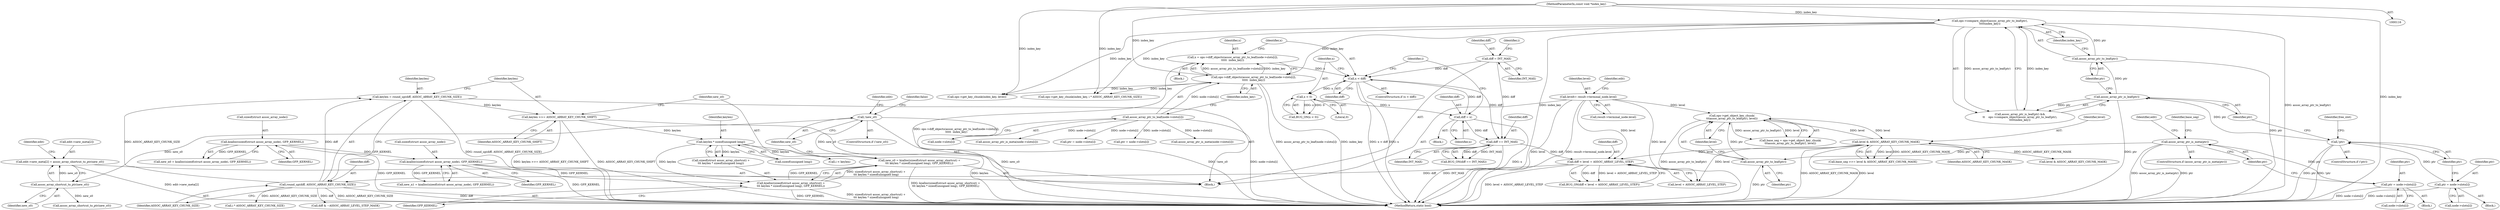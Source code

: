 digraph "0_linux_ea6789980fdaa610d7eb63602c746bf6ec70cd2b@array" {
"1000934" [label="(Call,edit->new_meta[2] = assoc_array_shortcut_to_ptr(new_s0))"];
"1000940" [label="(Call,assoc_array_shortcut_to_ptr(new_s0))"];
"1000930" [label="(Call,!new_s0)"];
"1000918" [label="(Call,new_s0 = kzalloc(sizeof(struct assoc_array_shortcut) +\n\t\t\t keylen * sizeof(unsigned long), GFP_KERNEL))"];
"1000920" [label="(Call,kzalloc(sizeof(struct assoc_array_shortcut) +\n\t\t\t keylen * sizeof(unsigned long), GFP_KERNEL))"];
"1000924" [label="(Call,keylen * sizeof(unsigned long))"];
"1000915" [label="(Call,keylen >>= ASSOC_ARRAY_KEY_CHUNK_SHIFT)"];
"1000910" [label="(Call,keylen = round_up(diff, ASSOC_ARRAY_KEY_CHUNK_SIZE))"];
"1000912" [label="(Call,round_up(diff, ASSOC_ARRAY_KEY_CHUNK_SIZE))"];
"1000905" [label="(Call,diff < level + ASSOC_ARRAY_LEVEL_STEP)"];
"1000901" [label="(Call,diff == INT_MAX)"];
"1000889" [label="(Call,x < diff)"];
"1000878" [label="(Call,x = ops->diff_objects(assoc_array_ptr_to_leaf(node->slots[i]),\n\t\t\t\t\t  index_key))"];
"1000880" [label="(Call,ops->diff_objects(assoc_array_ptr_to_leaf(node->slots[i]),\n\t\t\t\t\t  index_key))"];
"1000881" [label="(Call,assoc_array_ptr_to_leaf(node->slots[i]))"];
"1000202" [label="(Call,ops->compare_object(assoc_array_ptr_to_leaf(ptr),\n\t\t\t\t\tindex_key))"];
"1000203" [label="(Call,assoc_array_ptr_to_leaf(ptr))"];
"1000200" [label="(Call,assoc_array_ptr_is_leaf(ptr))"];
"1000191" [label="(Call,!ptr)"];
"1000183" [label="(Call,ptr = node->slots[i])"];
"1000119" [label="(MethodParameterIn,const void *index_key)"];
"1000864" [label="(Call,diff = INT_MAX)"];
"1000897" [label="(Call,diff = x)"];
"1000894" [label="(Call,x < 0)"];
"1000148" [label="(Call,level\t= result->terminal_node.level)"];
"1000345" [label="(Call,level & ASSOC_ARRAY_KEY_CHUNK_MASK)"];
"1000339" [label="(Call,ops->get_object_key_chunk(\n\t\t\tassoc_array_ptr_to_leaf(ptr), level))"];
"1000340" [label="(Call,assoc_array_ptr_to_leaf(ptr))"];
"1000323" [label="(Call,assoc_array_ptr_is_meta(ptr))"];
"1000315" [label="(Call,ptr = node->slots[i])"];
"1000283" [label="(Call,kzalloc(sizeof(struct assoc_array_node), GFP_KERNEL))"];
"1000264" [label="(Call,kzalloc(sizeof(struct assoc_array_node), GFP_KERNEL))"];
"1000919" [label="(Identifier,new_s0)"];
"1000182" [label="(Block,)"];
"1001065" [label="(Call,ptr = node->slots[i])"];
"1000315" [label="(Call,ptr = node->slots[i])"];
"1000930" [label="(Call,!new_s0)"];
"1000314" [label="(Block,)"];
"1000866" [label="(Identifier,INT_MAX)"];
"1001112" [label="(MethodReturn,static bool)"];
"1001094" [label="(Call,ops->get_key_chunk(index_key, level))"];
"1000920" [label="(Call,kzalloc(sizeof(struct assoc_array_shortcut) +\n\t\t\t keylen * sizeof(unsigned long), GFP_KERNEL))"];
"1000747" [label="(Call,ptr = node->slots[i])"];
"1000346" [label="(Identifier,level)"];
"1000950" [label="(Call,assoc_array_shortcut_to_ptr(new_s0))"];
"1000265" [label="(Call,sizeof(struct assoc_array_node))"];
"1000905" [label="(Call,diff < level + ASSOC_ARRAY_LEVEL_STEP)"];
"1000904" [label="(Call,BUG_ON(diff < level + ASSOC_ARRAY_LEVEL_STEP))"];
"1000195" [label="(Identifier,free_slot)"];
"1000946" [label="(Identifier,edit)"];
"1000893" [label="(Call,BUG_ON(x < 0))"];
"1000906" [label="(Identifier,diff)"];
"1000887" [label="(Identifier,index_key)"];
"1000924" [label="(Call,keylen * sizeof(unsigned long))"];
"1000897" [label="(Call,diff = x)"];
"1000929" [label="(ControlStructure,if (!new_s0))"];
"1000911" [label="(Identifier,keylen)"];
"1001036" [label="(Call,level & ASSOC_ARRAY_KEY_CHUNK_MASK)"];
"1000940" [label="(Call,assoc_array_shortcut_to_ptr(new_s0))"];
"1000205" [label="(Identifier,index_key)"];
"1000890" [label="(Identifier,x)"];
"1000323" [label="(Call,assoc_array_ptr_is_meta(ptr))"];
"1000340" [label="(Call,assoc_array_ptr_to_leaf(ptr))"];
"1000546" [label="(Call,assoc_array_ptr_is_meta(node->slots[i]))"];
"1000119" [label="(MethodParameterIn,const void *index_key)"];
"1000918" [label="(Call,new_s0 = kzalloc(sizeof(struct assoc_array_shortcut) +\n\t\t\t keylen * sizeof(unsigned long), GFP_KERNEL))"];
"1000876" [label="(Block,)"];
"1000200" [label="(Call,assoc_array_ptr_is_leaf(ptr))"];
"1000264" [label="(Call,kzalloc(sizeof(struct assoc_array_node), GFP_KERNEL))"];
"1000341" [label="(Identifier,ptr)"];
"1000917" [label="(Identifier,ASSOC_ARRAY_KEY_CHUNK_SHIFT)"];
"1000925" [label="(Identifier,keylen)"];
"1000869" [label="(Identifier,i)"];
"1000149" [label="(Identifier,level)"];
"1000933" [label="(Identifier,false)"];
"1000192" [label="(Identifier,ptr)"];
"1000343" [label="(Call,base_seg >>= level & ASSOC_ARRAY_KEY_CHUNK_MASK)"];
"1000910" [label="(Call,keylen = round_up(diff, ASSOC_ARRAY_KEY_CHUNK_SIZE))"];
"1000889" [label="(Call,x < diff)"];
"1000941" [label="(Identifier,new_s0)"];
"1000926" [label="(Call,sizeof(unsigned long))"];
"1000914" [label="(Identifier,ASSOC_ARRAY_KEY_CHUNK_SIZE)"];
"1000894" [label="(Call,x < 0)"];
"1000901" [label="(Call,diff == INT_MAX)"];
"1000891" [label="(Identifier,diff)"];
"1000345" [label="(Call,level & ASSOC_ARRAY_KEY_CHUNK_MASK)"];
"1000281" [label="(Call,new_n1 = kzalloc(sizeof(struct assoc_array_node), GFP_KERNEL))"];
"1000934" [label="(Call,edit->new_meta[2] = assoc_array_shortcut_to_ptr(new_s0))"];
"1000204" [label="(Identifier,ptr)"];
"1000880" [label="(Call,ops->diff_objects(assoc_array_ptr_to_leaf(node->slots[i]),\n\t\t\t\t\t  index_key))"];
"1000190" [label="(ControlStructure,if (!ptr))"];
"1000915" [label="(Call,keylen >>= ASSOC_ARRAY_KEY_CHUNK_SHIFT)"];
"1000875" [label="(Identifier,i)"];
"1000337" [label="(Call,base_seg = ops->get_object_key_chunk(\n\t\t\tassoc_array_ptr_to_leaf(ptr), level))"];
"1000902" [label="(Identifier,diff)"];
"1000148" [label="(Call,level\t= result->terminal_node.level)"];
"1000183" [label="(Call,ptr = node->slots[i])"];
"1000888" [label="(ControlStructure,if (x < diff))"];
"1000931" [label="(Identifier,new_s0)"];
"1000937" [label="(Identifier,edit)"];
"1000864" [label="(Call,diff = INT_MAX)"];
"1000347" [label="(Identifier,ASSOC_ARRAY_KEY_CHUNK_MASK)"];
"1000329" [label="(Identifier,edit)"];
"1000896" [label="(Literal,0)"];
"1000338" [label="(Identifier,base_seg)"];
"1000283" [label="(Call,kzalloc(sizeof(struct assoc_array_node), GFP_KERNEL))"];
"1000317" [label="(Call,node->slots[i])"];
"1000150" [label="(Call,result->terminal_node.level)"];
"1001027" [label="(Call,ops->get_key_chunk(index_key, i * ASSOC_ARRAY_KEY_CHUNK_SIZE))"];
"1000158" [label="(Identifier,edit)"];
"1000262" [label="(Call,new_n0 = kzalloc(sizeof(struct assoc_array_node), GFP_KERNEL))"];
"1000916" [label="(Identifier,keylen)"];
"1000912" [label="(Call,round_up(diff, ASSOC_ARRAY_KEY_CHUNK_SIZE))"];
"1000121" [label="(Block,)"];
"1000865" [label="(Identifier,diff)"];
"1000342" [label="(Identifier,level)"];
"1000324" [label="(Identifier,ptr)"];
"1000913" [label="(Identifier,diff)"];
"1000881" [label="(Call,assoc_array_ptr_to_leaf(node->slots[i]))"];
"1000316" [label="(Identifier,ptr)"];
"1000903" [label="(Identifier,INT_MAX)"];
"1000267" [label="(Identifier,GFP_KERNEL)"];
"1000191" [label="(Call,!ptr)"];
"1000900" [label="(Call,BUG_ON(diff == INT_MAX))"];
"1000284" [label="(Call,sizeof(struct assoc_array_node))"];
"1000286" [label="(Identifier,GFP_KERNEL)"];
"1000184" [label="(Identifier,ptr)"];
"1000898" [label="(Identifier,diff)"];
"1001029" [label="(Call,i * ASSOC_ARRAY_KEY_CHUNK_SIZE)"];
"1001001" [label="(Call,diff & ~ASSOC_ARRAY_LEVEL_STEP_MASK)"];
"1000203" [label="(Call,assoc_array_ptr_to_leaf(ptr))"];
"1000879" [label="(Identifier,x)"];
"1000935" [label="(Call,edit->new_meta[2])"];
"1000892" [label="(Block,)"];
"1000907" [label="(Call,level + ASSOC_ARRAY_LEVEL_STEP)"];
"1000878" [label="(Call,x = ops->diff_objects(assoc_array_ptr_to_leaf(node->slots[i]),\n\t\t\t\t\t  index_key))"];
"1000895" [label="(Identifier,x)"];
"1000882" [label="(Call,node->slots[i])"];
"1000322" [label="(ControlStructure,if (assoc_array_ptr_is_meta(ptr)))"];
"1000202" [label="(Call,ops->compare_object(assoc_array_ptr_to_leaf(ptr),\n\t\t\t\t\tindex_key))"];
"1001016" [label="(Call,i < keylen)"];
"1000921" [label="(Call,sizeof(struct assoc_array_shortcut) +\n\t\t\t keylen * sizeof(unsigned long))"];
"1000201" [label="(Identifier,ptr)"];
"1000928" [label="(Identifier,GFP_KERNEL)"];
"1000339" [label="(Call,ops->get_object_key_chunk(\n\t\t\tassoc_array_ptr_to_leaf(ptr), level))"];
"1000185" [label="(Call,node->slots[i])"];
"1000199" [label="(Call,assoc_array_ptr_is_leaf(ptr) &&\n\t\t    ops->compare_object(assoc_array_ptr_to_leaf(ptr),\n\t\t\t\t\tindex_key))"];
"1000899" [label="(Identifier,x)"];
"1000605" [label="(Call,assoc_array_ptr_is_meta(node->slots[i]))"];
"1000934" -> "1000121"  [label="AST: "];
"1000934" -> "1000940"  [label="CFG: "];
"1000935" -> "1000934"  [label="AST: "];
"1000940" -> "1000934"  [label="AST: "];
"1000946" -> "1000934"  [label="CFG: "];
"1000934" -> "1001112"  [label="DDG: edit->new_meta[2]"];
"1000940" -> "1000934"  [label="DDG: new_s0"];
"1000940" -> "1000941"  [label="CFG: "];
"1000941" -> "1000940"  [label="AST: "];
"1000930" -> "1000940"  [label="DDG: new_s0"];
"1000940" -> "1000950"  [label="DDG: new_s0"];
"1000930" -> "1000929"  [label="AST: "];
"1000930" -> "1000931"  [label="CFG: "];
"1000931" -> "1000930"  [label="AST: "];
"1000933" -> "1000930"  [label="CFG: "];
"1000937" -> "1000930"  [label="CFG: "];
"1000930" -> "1001112"  [label="DDG: !new_s0"];
"1000930" -> "1001112"  [label="DDG: new_s0"];
"1000918" -> "1000930"  [label="DDG: new_s0"];
"1000918" -> "1000121"  [label="AST: "];
"1000918" -> "1000920"  [label="CFG: "];
"1000919" -> "1000918"  [label="AST: "];
"1000920" -> "1000918"  [label="AST: "];
"1000931" -> "1000918"  [label="CFG: "];
"1000918" -> "1001112"  [label="DDG: kzalloc(sizeof(struct assoc_array_shortcut) +\n\t\t\t keylen * sizeof(unsigned long), GFP_KERNEL)"];
"1000920" -> "1000918"  [label="DDG: sizeof(struct assoc_array_shortcut) +\n\t\t\t keylen * sizeof(unsigned long)"];
"1000920" -> "1000918"  [label="DDG: GFP_KERNEL"];
"1000920" -> "1000928"  [label="CFG: "];
"1000921" -> "1000920"  [label="AST: "];
"1000928" -> "1000920"  [label="AST: "];
"1000920" -> "1001112"  [label="DDG: sizeof(struct assoc_array_shortcut) +\n\t\t\t keylen * sizeof(unsigned long)"];
"1000920" -> "1001112"  [label="DDG: GFP_KERNEL"];
"1000924" -> "1000920"  [label="DDG: keylen"];
"1000283" -> "1000920"  [label="DDG: GFP_KERNEL"];
"1000924" -> "1000921"  [label="AST: "];
"1000924" -> "1000926"  [label="CFG: "];
"1000925" -> "1000924"  [label="AST: "];
"1000926" -> "1000924"  [label="AST: "];
"1000921" -> "1000924"  [label="CFG: "];
"1000924" -> "1001112"  [label="DDG: keylen"];
"1000924" -> "1000921"  [label="DDG: keylen"];
"1000915" -> "1000924"  [label="DDG: keylen"];
"1000924" -> "1001016"  [label="DDG: keylen"];
"1000915" -> "1000121"  [label="AST: "];
"1000915" -> "1000917"  [label="CFG: "];
"1000916" -> "1000915"  [label="AST: "];
"1000917" -> "1000915"  [label="AST: "];
"1000919" -> "1000915"  [label="CFG: "];
"1000915" -> "1001112"  [label="DDG: keylen >>= ASSOC_ARRAY_KEY_CHUNK_SHIFT"];
"1000915" -> "1001112"  [label="DDG: ASSOC_ARRAY_KEY_CHUNK_SHIFT"];
"1000910" -> "1000915"  [label="DDG: keylen"];
"1000910" -> "1000121"  [label="AST: "];
"1000910" -> "1000912"  [label="CFG: "];
"1000911" -> "1000910"  [label="AST: "];
"1000912" -> "1000910"  [label="AST: "];
"1000916" -> "1000910"  [label="CFG: "];
"1000910" -> "1001112"  [label="DDG: round_up(diff, ASSOC_ARRAY_KEY_CHUNK_SIZE)"];
"1000912" -> "1000910"  [label="DDG: diff"];
"1000912" -> "1000910"  [label="DDG: ASSOC_ARRAY_KEY_CHUNK_SIZE"];
"1000912" -> "1000914"  [label="CFG: "];
"1000913" -> "1000912"  [label="AST: "];
"1000914" -> "1000912"  [label="AST: "];
"1000912" -> "1001112"  [label="DDG: ASSOC_ARRAY_KEY_CHUNK_SIZE"];
"1000912" -> "1001112"  [label="DDG: diff"];
"1000905" -> "1000912"  [label="DDG: diff"];
"1000912" -> "1001001"  [label="DDG: diff"];
"1000912" -> "1001029"  [label="DDG: ASSOC_ARRAY_KEY_CHUNK_SIZE"];
"1000905" -> "1000904"  [label="AST: "];
"1000905" -> "1000907"  [label="CFG: "];
"1000906" -> "1000905"  [label="AST: "];
"1000907" -> "1000905"  [label="AST: "];
"1000904" -> "1000905"  [label="CFG: "];
"1000905" -> "1001112"  [label="DDG: level + ASSOC_ARRAY_LEVEL_STEP"];
"1000905" -> "1000904"  [label="DDG: diff"];
"1000905" -> "1000904"  [label="DDG: level + ASSOC_ARRAY_LEVEL_STEP"];
"1000901" -> "1000905"  [label="DDG: diff"];
"1000148" -> "1000905"  [label="DDG: level"];
"1000345" -> "1000905"  [label="DDG: level"];
"1000901" -> "1000900"  [label="AST: "];
"1000901" -> "1000903"  [label="CFG: "];
"1000902" -> "1000901"  [label="AST: "];
"1000903" -> "1000901"  [label="AST: "];
"1000900" -> "1000901"  [label="CFG: "];
"1000901" -> "1001112"  [label="DDG: INT_MAX"];
"1000901" -> "1000900"  [label="DDG: diff"];
"1000901" -> "1000900"  [label="DDG: INT_MAX"];
"1000889" -> "1000901"  [label="DDG: diff"];
"1000864" -> "1000901"  [label="DDG: diff"];
"1000897" -> "1000901"  [label="DDG: diff"];
"1000889" -> "1000888"  [label="AST: "];
"1000889" -> "1000891"  [label="CFG: "];
"1000890" -> "1000889"  [label="AST: "];
"1000891" -> "1000889"  [label="AST: "];
"1000895" -> "1000889"  [label="CFG: "];
"1000875" -> "1000889"  [label="CFG: "];
"1000889" -> "1001112"  [label="DDG: x"];
"1000889" -> "1001112"  [label="DDG: x < diff"];
"1000878" -> "1000889"  [label="DDG: x"];
"1000864" -> "1000889"  [label="DDG: diff"];
"1000897" -> "1000889"  [label="DDG: diff"];
"1000889" -> "1000894"  [label="DDG: x"];
"1000878" -> "1000876"  [label="AST: "];
"1000878" -> "1000880"  [label="CFG: "];
"1000879" -> "1000878"  [label="AST: "];
"1000880" -> "1000878"  [label="AST: "];
"1000890" -> "1000878"  [label="CFG: "];
"1000878" -> "1001112"  [label="DDG: ops->diff_objects(assoc_array_ptr_to_leaf(node->slots[i]),\n\t\t\t\t\t  index_key)"];
"1000880" -> "1000878"  [label="DDG: assoc_array_ptr_to_leaf(node->slots[i])"];
"1000880" -> "1000878"  [label="DDG: index_key"];
"1000880" -> "1000887"  [label="CFG: "];
"1000881" -> "1000880"  [label="AST: "];
"1000887" -> "1000880"  [label="AST: "];
"1000880" -> "1001112"  [label="DDG: assoc_array_ptr_to_leaf(node->slots[i])"];
"1000880" -> "1001112"  [label="DDG: index_key"];
"1000881" -> "1000880"  [label="DDG: node->slots[i]"];
"1000202" -> "1000880"  [label="DDG: index_key"];
"1000119" -> "1000880"  [label="DDG: index_key"];
"1000880" -> "1001027"  [label="DDG: index_key"];
"1000880" -> "1001094"  [label="DDG: index_key"];
"1000881" -> "1000882"  [label="CFG: "];
"1000882" -> "1000881"  [label="AST: "];
"1000887" -> "1000881"  [label="CFG: "];
"1000881" -> "1001112"  [label="DDG: node->slots[i]"];
"1000881" -> "1000546"  [label="DDG: node->slots[i]"];
"1000881" -> "1000605"  [label="DDG: node->slots[i]"];
"1000881" -> "1000747"  [label="DDG: node->slots[i]"];
"1000881" -> "1001065"  [label="DDG: node->slots[i]"];
"1000202" -> "1000199"  [label="AST: "];
"1000202" -> "1000205"  [label="CFG: "];
"1000203" -> "1000202"  [label="AST: "];
"1000205" -> "1000202"  [label="AST: "];
"1000199" -> "1000202"  [label="CFG: "];
"1000202" -> "1001112"  [label="DDG: assoc_array_ptr_to_leaf(ptr)"];
"1000202" -> "1001112"  [label="DDG: index_key"];
"1000202" -> "1000199"  [label="DDG: assoc_array_ptr_to_leaf(ptr)"];
"1000202" -> "1000199"  [label="DDG: index_key"];
"1000203" -> "1000202"  [label="DDG: ptr"];
"1000119" -> "1000202"  [label="DDG: index_key"];
"1000202" -> "1001027"  [label="DDG: index_key"];
"1000202" -> "1001094"  [label="DDG: index_key"];
"1000203" -> "1000204"  [label="CFG: "];
"1000204" -> "1000203"  [label="AST: "];
"1000205" -> "1000203"  [label="CFG: "];
"1000203" -> "1001112"  [label="DDG: ptr"];
"1000200" -> "1000203"  [label="DDG: ptr"];
"1000200" -> "1000199"  [label="AST: "];
"1000200" -> "1000201"  [label="CFG: "];
"1000201" -> "1000200"  [label="AST: "];
"1000204" -> "1000200"  [label="CFG: "];
"1000199" -> "1000200"  [label="CFG: "];
"1000200" -> "1001112"  [label="DDG: ptr"];
"1000200" -> "1000199"  [label="DDG: ptr"];
"1000191" -> "1000200"  [label="DDG: ptr"];
"1000191" -> "1000190"  [label="AST: "];
"1000191" -> "1000192"  [label="CFG: "];
"1000192" -> "1000191"  [label="AST: "];
"1000195" -> "1000191"  [label="CFG: "];
"1000201" -> "1000191"  [label="CFG: "];
"1000191" -> "1001112"  [label="DDG: !ptr"];
"1000191" -> "1001112"  [label="DDG: ptr"];
"1000183" -> "1000191"  [label="DDG: ptr"];
"1000183" -> "1000182"  [label="AST: "];
"1000183" -> "1000185"  [label="CFG: "];
"1000184" -> "1000183"  [label="AST: "];
"1000185" -> "1000183"  [label="AST: "];
"1000192" -> "1000183"  [label="CFG: "];
"1000183" -> "1001112"  [label="DDG: node->slots[i]"];
"1000119" -> "1000116"  [label="AST: "];
"1000119" -> "1001112"  [label="DDG: index_key"];
"1000119" -> "1001027"  [label="DDG: index_key"];
"1000119" -> "1001094"  [label="DDG: index_key"];
"1000864" -> "1000121"  [label="AST: "];
"1000864" -> "1000866"  [label="CFG: "];
"1000865" -> "1000864"  [label="AST: "];
"1000866" -> "1000864"  [label="AST: "];
"1000869" -> "1000864"  [label="CFG: "];
"1000897" -> "1000892"  [label="AST: "];
"1000897" -> "1000899"  [label="CFG: "];
"1000898" -> "1000897"  [label="AST: "];
"1000899" -> "1000897"  [label="AST: "];
"1000875" -> "1000897"  [label="CFG: "];
"1000897" -> "1001112"  [label="DDG: x"];
"1000894" -> "1000897"  [label="DDG: x"];
"1000894" -> "1000893"  [label="AST: "];
"1000894" -> "1000896"  [label="CFG: "];
"1000895" -> "1000894"  [label="AST: "];
"1000896" -> "1000894"  [label="AST: "];
"1000893" -> "1000894"  [label="CFG: "];
"1000894" -> "1000893"  [label="DDG: x"];
"1000894" -> "1000893"  [label="DDG: 0"];
"1000148" -> "1000121"  [label="AST: "];
"1000148" -> "1000150"  [label="CFG: "];
"1000149" -> "1000148"  [label="AST: "];
"1000150" -> "1000148"  [label="AST: "];
"1000158" -> "1000148"  [label="CFG: "];
"1000148" -> "1001112"  [label="DDG: level"];
"1000148" -> "1001112"  [label="DDG: result->terminal_node.level"];
"1000148" -> "1000339"  [label="DDG: level"];
"1000148" -> "1000907"  [label="DDG: level"];
"1000345" -> "1000343"  [label="AST: "];
"1000345" -> "1000347"  [label="CFG: "];
"1000346" -> "1000345"  [label="AST: "];
"1000347" -> "1000345"  [label="AST: "];
"1000343" -> "1000345"  [label="CFG: "];
"1000345" -> "1001112"  [label="DDG: ASSOC_ARRAY_KEY_CHUNK_MASK"];
"1000345" -> "1001112"  [label="DDG: level"];
"1000345" -> "1000339"  [label="DDG: level"];
"1000345" -> "1000343"  [label="DDG: level"];
"1000345" -> "1000343"  [label="DDG: ASSOC_ARRAY_KEY_CHUNK_MASK"];
"1000339" -> "1000345"  [label="DDG: level"];
"1000345" -> "1000907"  [label="DDG: level"];
"1000345" -> "1001036"  [label="DDG: ASSOC_ARRAY_KEY_CHUNK_MASK"];
"1000339" -> "1000337"  [label="AST: "];
"1000339" -> "1000342"  [label="CFG: "];
"1000340" -> "1000339"  [label="AST: "];
"1000342" -> "1000339"  [label="AST: "];
"1000337" -> "1000339"  [label="CFG: "];
"1000339" -> "1001112"  [label="DDG: assoc_array_ptr_to_leaf(ptr)"];
"1000339" -> "1000337"  [label="DDG: assoc_array_ptr_to_leaf(ptr)"];
"1000339" -> "1000337"  [label="DDG: level"];
"1000340" -> "1000339"  [label="DDG: ptr"];
"1000340" -> "1000341"  [label="CFG: "];
"1000341" -> "1000340"  [label="AST: "];
"1000342" -> "1000340"  [label="CFG: "];
"1000340" -> "1001112"  [label="DDG: ptr"];
"1000323" -> "1000340"  [label="DDG: ptr"];
"1000323" -> "1000322"  [label="AST: "];
"1000323" -> "1000324"  [label="CFG: "];
"1000324" -> "1000323"  [label="AST: "];
"1000329" -> "1000323"  [label="CFG: "];
"1000338" -> "1000323"  [label="CFG: "];
"1000323" -> "1001112"  [label="DDG: ptr"];
"1000323" -> "1001112"  [label="DDG: assoc_array_ptr_is_meta(ptr)"];
"1000315" -> "1000323"  [label="DDG: ptr"];
"1000315" -> "1000314"  [label="AST: "];
"1000315" -> "1000317"  [label="CFG: "];
"1000316" -> "1000315"  [label="AST: "];
"1000317" -> "1000315"  [label="AST: "];
"1000324" -> "1000315"  [label="CFG: "];
"1000315" -> "1001112"  [label="DDG: node->slots[i]"];
"1000283" -> "1000281"  [label="AST: "];
"1000283" -> "1000286"  [label="CFG: "];
"1000284" -> "1000283"  [label="AST: "];
"1000286" -> "1000283"  [label="AST: "];
"1000281" -> "1000283"  [label="CFG: "];
"1000283" -> "1001112"  [label="DDG: GFP_KERNEL"];
"1000283" -> "1000281"  [label="DDG: GFP_KERNEL"];
"1000264" -> "1000283"  [label="DDG: GFP_KERNEL"];
"1000264" -> "1000262"  [label="AST: "];
"1000264" -> "1000267"  [label="CFG: "];
"1000265" -> "1000264"  [label="AST: "];
"1000267" -> "1000264"  [label="AST: "];
"1000262" -> "1000264"  [label="CFG: "];
"1000264" -> "1001112"  [label="DDG: GFP_KERNEL"];
"1000264" -> "1000262"  [label="DDG: GFP_KERNEL"];
}
